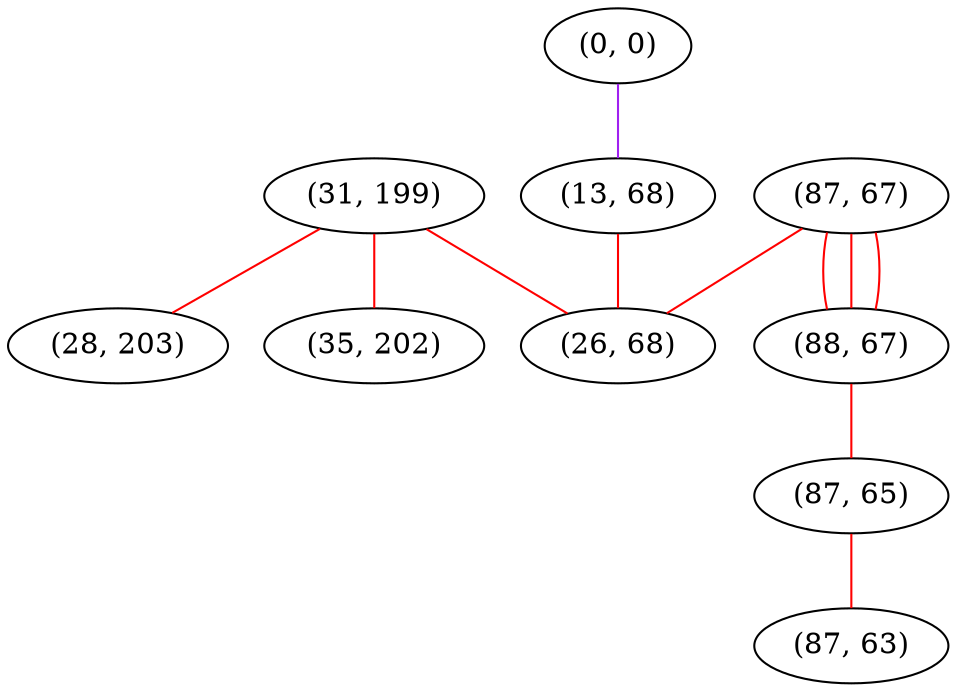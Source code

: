 graph "" {
"(0, 0)";
"(31, 199)";
"(28, 203)";
"(13, 68)";
"(87, 67)";
"(88, 67)";
"(26, 68)";
"(87, 65)";
"(35, 202)";
"(87, 63)";
"(0, 0)" -- "(13, 68)"  [color=purple, key=0, weight=4];
"(31, 199)" -- "(35, 202)"  [color=red, key=0, weight=1];
"(31, 199)" -- "(26, 68)"  [color=red, key=0, weight=1];
"(31, 199)" -- "(28, 203)"  [color=red, key=0, weight=1];
"(13, 68)" -- "(26, 68)"  [color=red, key=0, weight=1];
"(87, 67)" -- "(88, 67)"  [color=red, key=0, weight=1];
"(87, 67)" -- "(88, 67)"  [color=red, key=1, weight=1];
"(87, 67)" -- "(88, 67)"  [color=red, key=2, weight=1];
"(87, 67)" -- "(26, 68)"  [color=red, key=0, weight=1];
"(88, 67)" -- "(87, 65)"  [color=red, key=0, weight=1];
"(87, 65)" -- "(87, 63)"  [color=red, key=0, weight=1];
}

